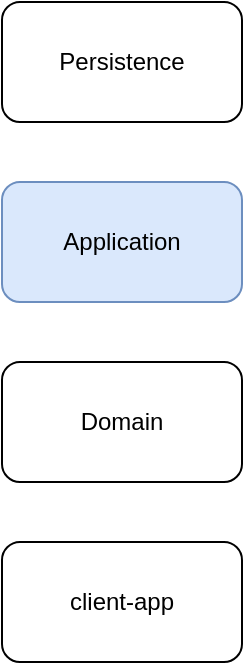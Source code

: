 <mxfile>
    <diagram id="bzGfWqqAgHukOm0xWJyx" name="Page-1">
        <mxGraphModel dx="474" dy="610" grid="1" gridSize="10" guides="1" tooltips="1" connect="1" arrows="1" fold="1" page="1" pageScale="1" pageWidth="850" pageHeight="1100" math="0" shadow="0">
            <root>
                <mxCell id="0"/>
                <mxCell id="1" parent="0"/>
                <mxCell id="2" value="Application" style="rounded=1;whiteSpace=wrap;html=1;fillColor=#dae8fc;strokeColor=#6c8ebf;" parent="1" vertex="1">
                    <mxGeometry x="280" y="140" width="120" height="60" as="geometry"/>
                </mxCell>
                <mxCell id="3" value="Domain" style="rounded=1;whiteSpace=wrap;html=1;" parent="1" vertex="1">
                    <mxGeometry x="280" y="230" width="120" height="60" as="geometry"/>
                </mxCell>
                <mxCell id="4" value="client-app" style="rounded=1;whiteSpace=wrap;html=1;" parent="1" vertex="1">
                    <mxGeometry x="280" y="320" width="120" height="60" as="geometry"/>
                </mxCell>
                <mxCell id="5" value="Persistence" style="rounded=1;whiteSpace=wrap;html=1;" parent="1" vertex="1">
                    <mxGeometry x="280" y="50" width="120" height="60" as="geometry"/>
                </mxCell>
            </root>
        </mxGraphModel>
    </diagram>
</mxfile>